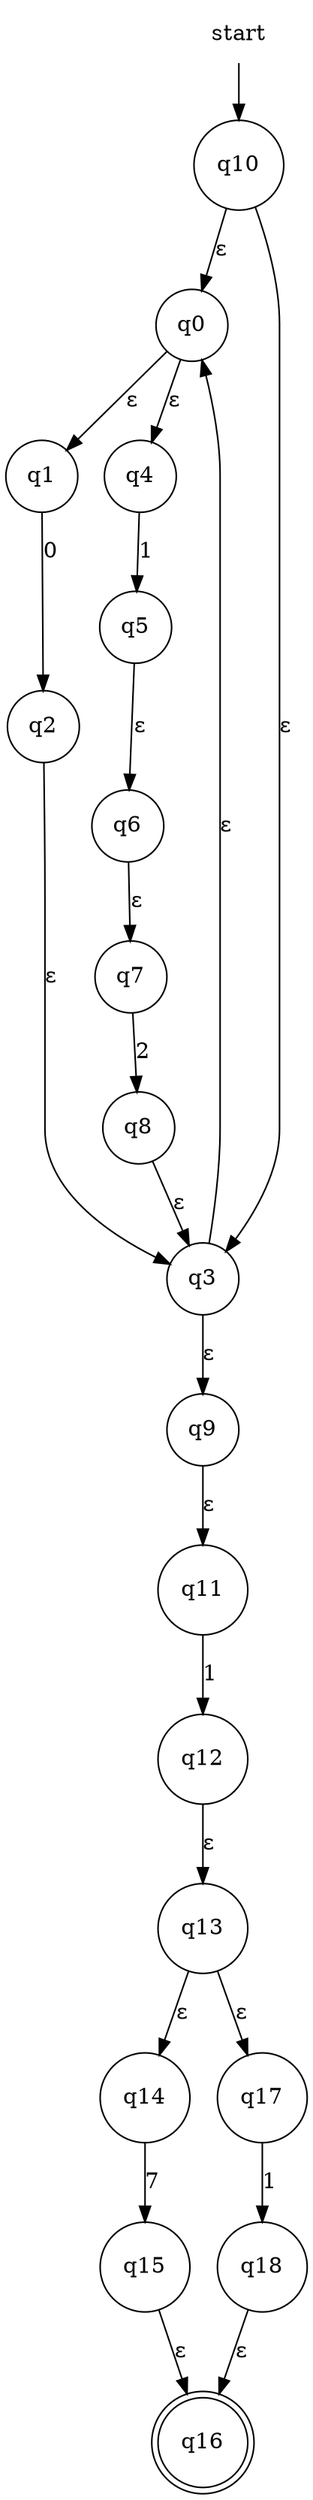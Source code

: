 digraph automaton {
    node [shape=none]; start;
    node [shape=doublecircle]; "q16";
    node [shape=circle];
    start -> "q10";
    "q0" -> "q1" [label="&epsilon;"];
    "q0" -> "q4" [label="&epsilon;"];
    "q1" -> "q2" [label="0"];
    "q2" -> "q3" [label="&epsilon;"];
    "q3" -> "q0" [label="&epsilon;"];
    "q3" -> "q9" [label="&epsilon;"];
    "q4" -> "q5" [label="1"];
    "q5" -> "q6" [label="&epsilon;"];
    "q6" -> "q7" [label="&epsilon;"];
    "q7" -> "q8" [label="2"];
    "q8" -> "q3" [label="&epsilon;"];
    "q9" -> "q11" [label="&epsilon;"];
    "q10" -> "q0" [label="&epsilon;"];
    "q10" -> "q3" [label="&epsilon;"];
    "q11" -> "q12" [label="1"];
    "q12" -> "q13" [label="&epsilon;"];
    "q13" -> "q14" [label="&epsilon;"];
    "q13" -> "q17" [label="&epsilon;"];
    "q14" -> "q15" [label="7"];
    "q15" -> "q16" [label="&epsilon;"];
    "q17" -> "q18" [label="1"];
    "q18" -> "q16" [label="&epsilon;"];
}
